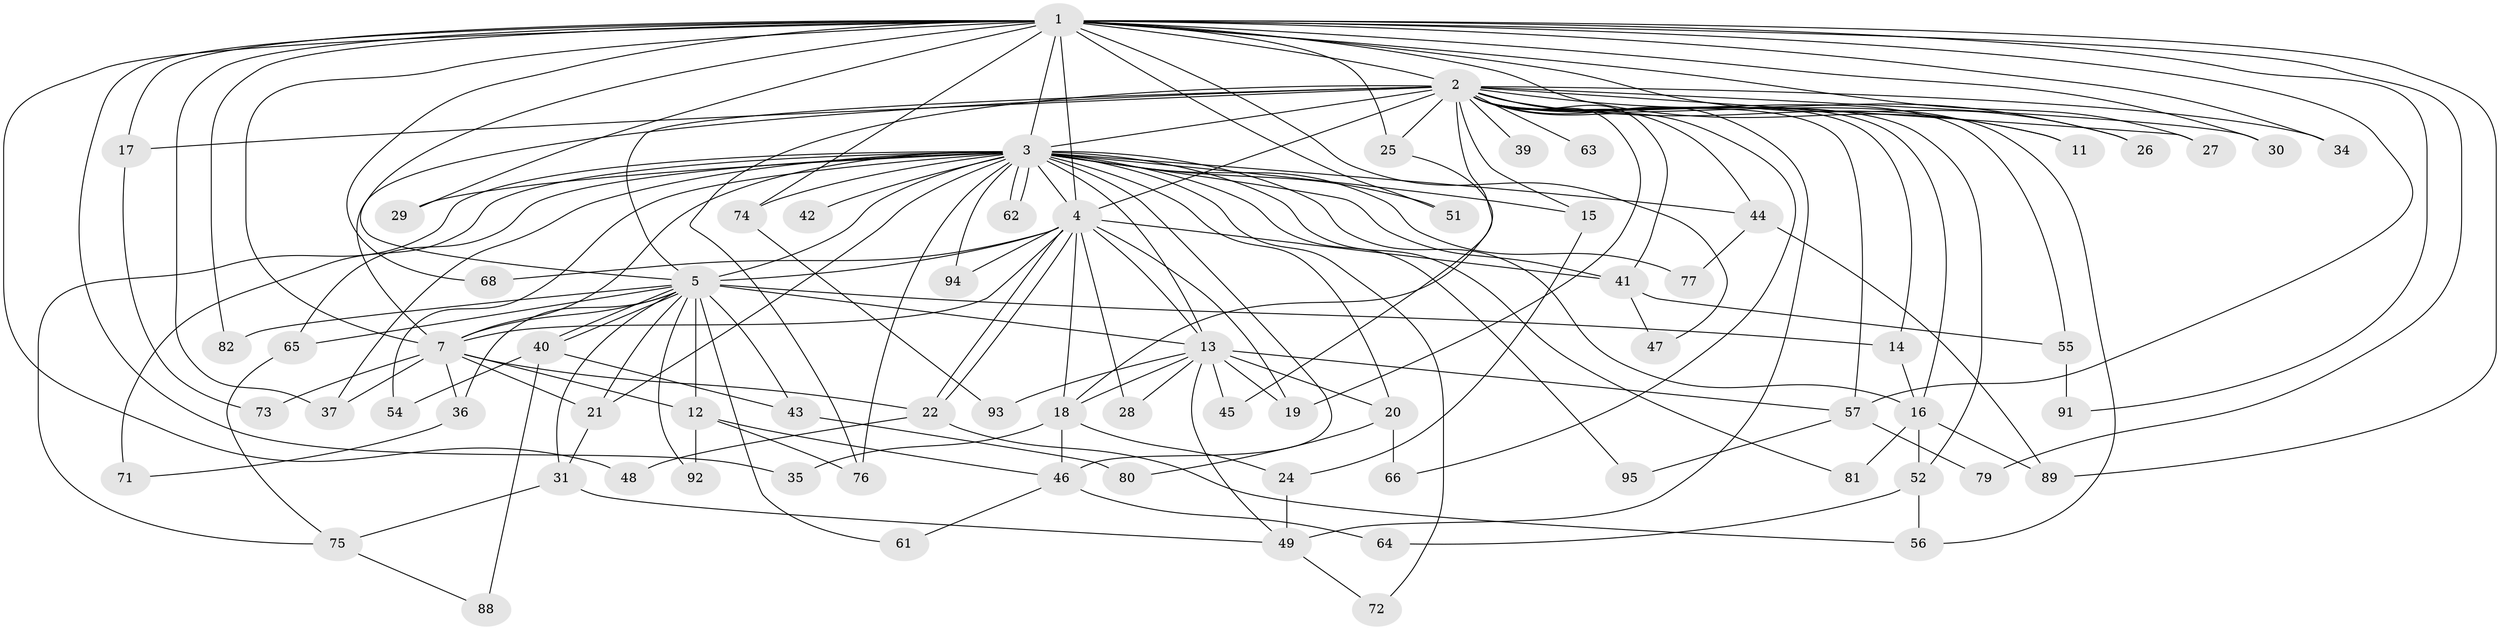 // Generated by graph-tools (version 1.1) at 2025/51/02/27/25 19:51:46]
// undirected, 72 vertices, 160 edges
graph export_dot {
graph [start="1"]
  node [color=gray90,style=filled];
  1 [super="+9"];
  2 [super="+10"];
  3 [super="+8"];
  4 [super="+58"];
  5 [super="+6"];
  7 [super="+32"];
  11 [super="+50"];
  12 [super="+23"];
  13 [super="+33"];
  14;
  15;
  16 [super="+84"];
  17;
  18;
  19 [super="+69"];
  20;
  21 [super="+38"];
  22 [super="+60"];
  24;
  25;
  26;
  27;
  28;
  29;
  30;
  31 [super="+86"];
  34;
  35 [super="+59"];
  36;
  37 [super="+70"];
  39;
  40;
  41 [super="+96"];
  42;
  43;
  44;
  45;
  46 [super="+53"];
  47;
  48;
  49 [super="+78"];
  51;
  52 [super="+67"];
  54;
  55;
  56;
  57 [super="+85"];
  61;
  62;
  63;
  64;
  65;
  66;
  68;
  71;
  72;
  73;
  74;
  75 [super="+87"];
  76 [super="+83"];
  77;
  79;
  80;
  81;
  82;
  88;
  89 [super="+90"];
  91;
  92;
  93;
  94;
  95;
  1 -- 2 [weight=4];
  1 -- 3 [weight=4];
  1 -- 4 [weight=2];
  1 -- 5 [weight=4];
  1 -- 7 [weight=2];
  1 -- 25;
  1 -- 27;
  1 -- 37;
  1 -- 48;
  1 -- 68;
  1 -- 74;
  1 -- 79;
  1 -- 82;
  1 -- 89;
  1 -- 91;
  1 -- 11 [weight=2];
  1 -- 17;
  1 -- 26;
  1 -- 29;
  1 -- 30;
  1 -- 34;
  1 -- 35 [weight=2];
  1 -- 47;
  1 -- 51;
  1 -- 57;
  2 -- 3 [weight=4];
  2 -- 4 [weight=2];
  2 -- 5 [weight=4];
  2 -- 7 [weight=2];
  2 -- 14;
  2 -- 17;
  2 -- 26;
  2 -- 39 [weight=2];
  2 -- 44;
  2 -- 52;
  2 -- 66;
  2 -- 11;
  2 -- 15;
  2 -- 16;
  2 -- 18;
  2 -- 25;
  2 -- 27;
  2 -- 30;
  2 -- 34;
  2 -- 49;
  2 -- 55;
  2 -- 56;
  2 -- 63;
  2 -- 76;
  2 -- 57;
  2 -- 41;
  2 -- 19;
  3 -- 4 [weight=2];
  3 -- 5 [weight=4];
  3 -- 7 [weight=3];
  3 -- 15;
  3 -- 21;
  3 -- 29;
  3 -- 42 [weight=2];
  3 -- 46;
  3 -- 51;
  3 -- 54;
  3 -- 62;
  3 -- 62;
  3 -- 65;
  3 -- 71;
  3 -- 81;
  3 -- 94;
  3 -- 95;
  3 -- 72;
  3 -- 74;
  3 -- 75;
  3 -- 13;
  3 -- 76;
  3 -- 77;
  3 -- 20;
  3 -- 41;
  3 -- 44;
  3 -- 37;
  3 -- 16;
  4 -- 5 [weight=2];
  4 -- 7;
  4 -- 18;
  4 -- 19;
  4 -- 22;
  4 -- 22;
  4 -- 28;
  4 -- 41;
  4 -- 68;
  4 -- 94;
  4 -- 13;
  5 -- 7 [weight=2];
  5 -- 12 [weight=2];
  5 -- 13;
  5 -- 31;
  5 -- 36;
  5 -- 40;
  5 -- 40;
  5 -- 43;
  5 -- 65;
  5 -- 92;
  5 -- 14;
  5 -- 82;
  5 -- 61;
  5 -- 21;
  7 -- 12;
  7 -- 21;
  7 -- 36;
  7 -- 37;
  7 -- 73;
  7 -- 22;
  12 -- 76;
  12 -- 46;
  12 -- 92;
  13 -- 19;
  13 -- 20;
  13 -- 28;
  13 -- 45;
  13 -- 57;
  13 -- 93;
  13 -- 18;
  13 -- 49;
  14 -- 16;
  15 -- 24;
  16 -- 52;
  16 -- 81;
  16 -- 89;
  17 -- 73;
  18 -- 24;
  18 -- 35;
  18 -- 46;
  20 -- 66;
  20 -- 80;
  21 -- 31;
  22 -- 48;
  22 -- 56;
  24 -- 49;
  25 -- 45;
  31 -- 49;
  31 -- 75;
  36 -- 71;
  40 -- 43;
  40 -- 54;
  40 -- 88;
  41 -- 47;
  41 -- 55;
  43 -- 80;
  44 -- 77;
  44 -- 89;
  46 -- 64;
  46 -- 61;
  49 -- 72;
  52 -- 64;
  52 -- 56;
  55 -- 91;
  57 -- 79;
  57 -- 95;
  65 -- 75;
  74 -- 93;
  75 -- 88;
}
